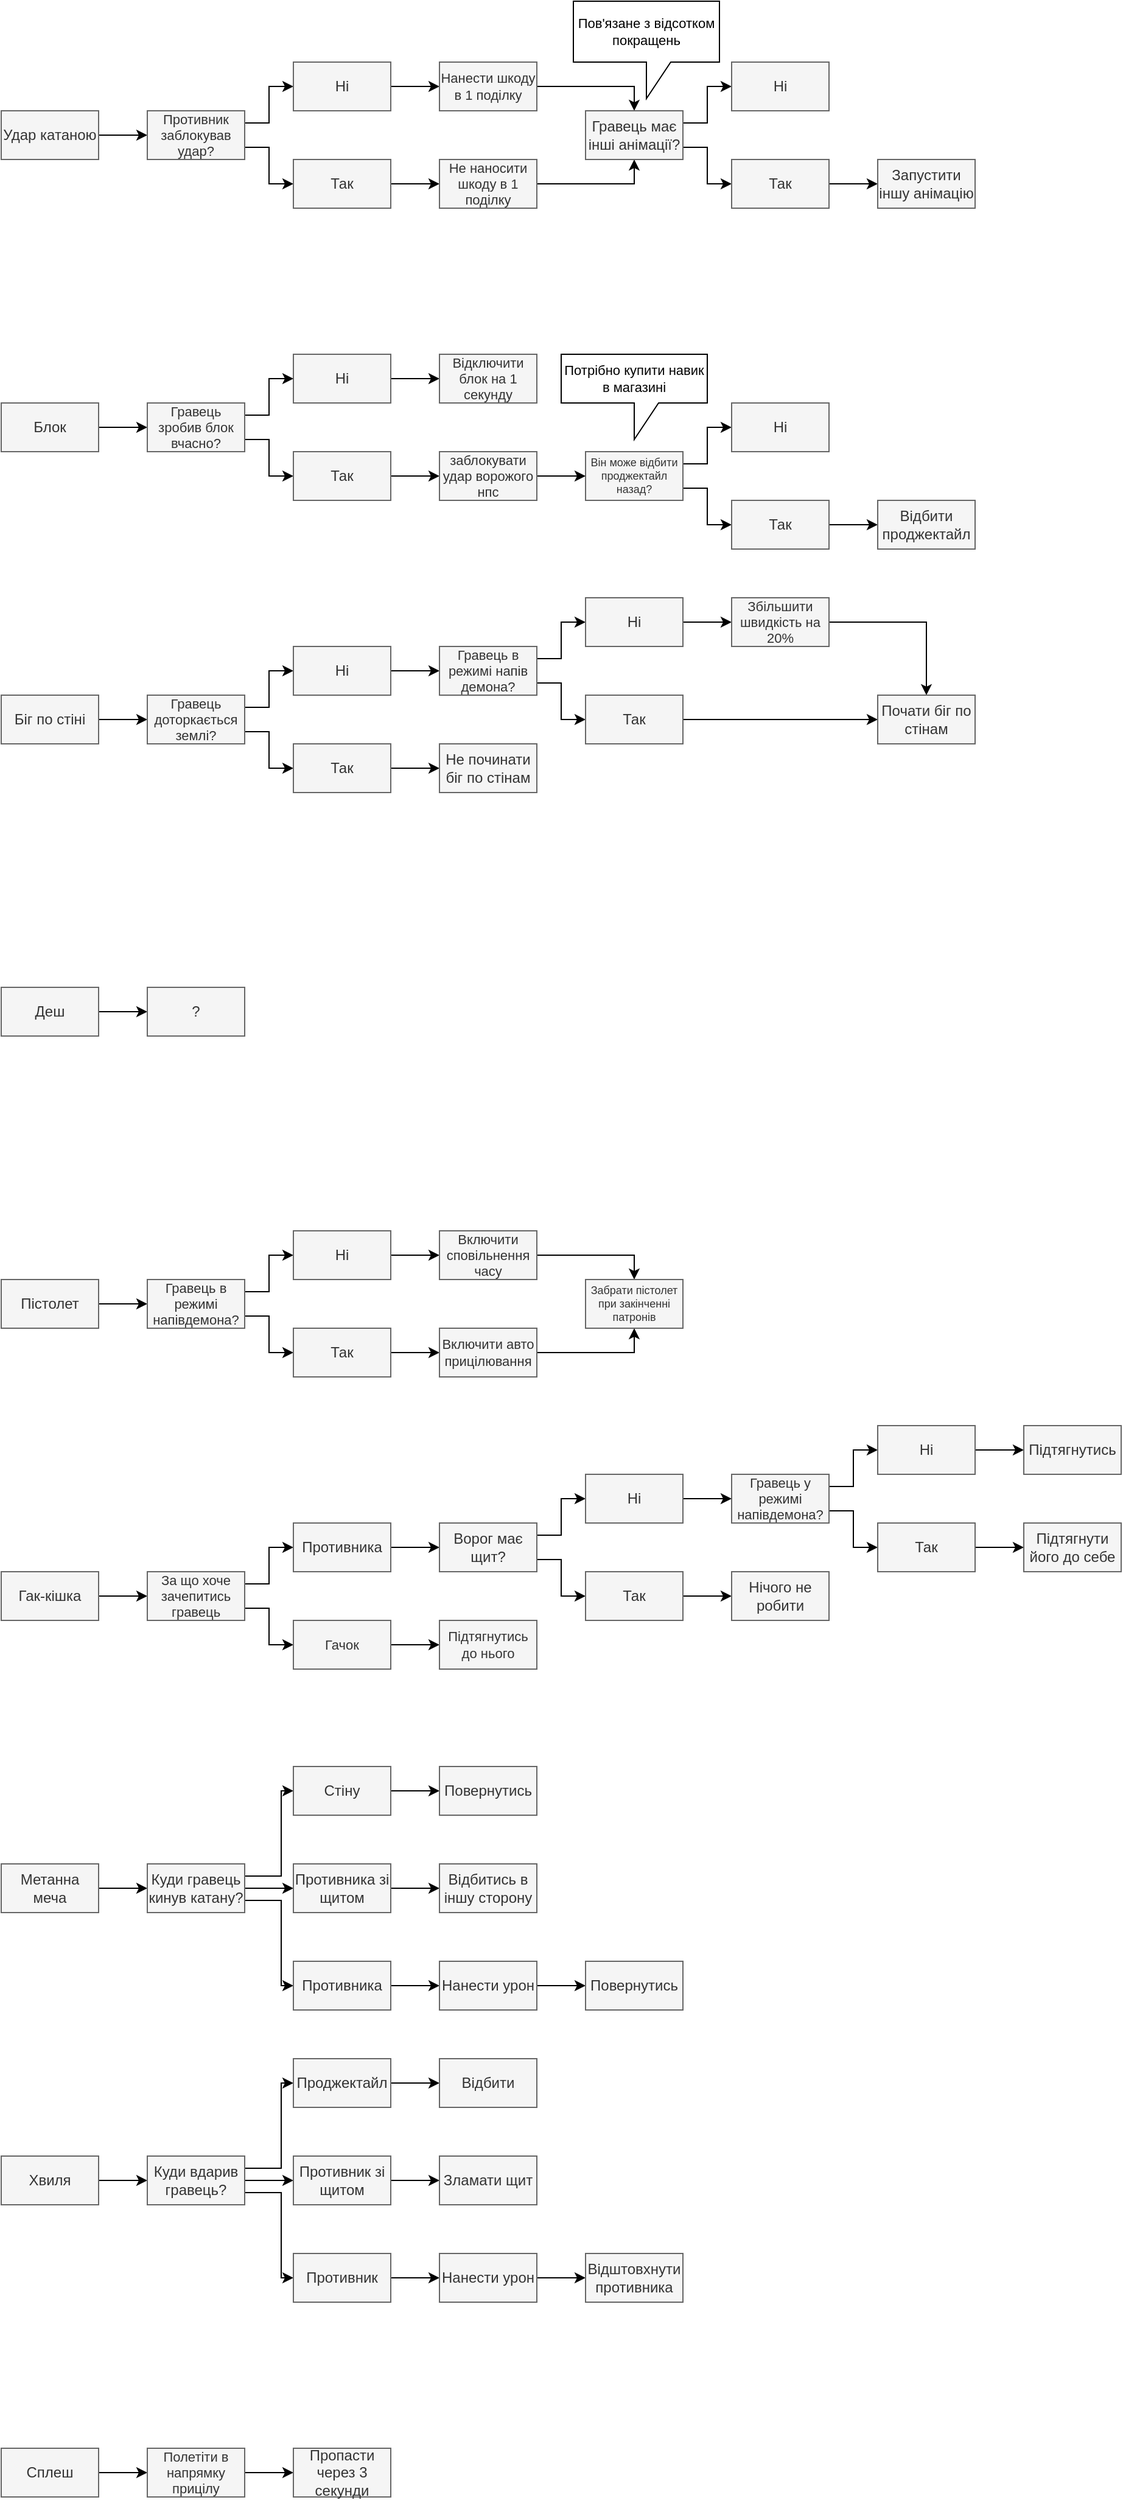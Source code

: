 <mxfile version="20.6.0" type="github">
  <diagram id="Gw7SjPRHPI560Tm9hMZg" name="Сторінка-1">
    <mxGraphModel dx="1422" dy="804" grid="1" gridSize="10" guides="1" tooltips="1" connect="1" arrows="1" fold="1" page="1" pageScale="1" pageWidth="1654" pageHeight="2336" math="0" shadow="0">
      <root>
        <mxCell id="0" />
        <mxCell id="1" parent="0" />
        <mxCell id="m0AJIgBf-lL1eL2nw93D-6" style="edgeStyle=orthogonalEdgeStyle;rounded=0;orthogonalLoop=1;jettySize=auto;html=1;exitX=1;exitY=0.5;exitDx=0;exitDy=0;" parent="1" source="m0AJIgBf-lL1eL2nw93D-4" target="m0AJIgBf-lL1eL2nw93D-5" edge="1">
          <mxGeometry relative="1" as="geometry" />
        </mxCell>
        <mxCell id="m0AJIgBf-lL1eL2nw93D-4" value="Удар катаною" style="text;html=1;strokeColor=#666666;fillColor=#f5f5f5;align=center;verticalAlign=middle;whiteSpace=wrap;rounded=0;fontColor=#333333;" parent="1" vertex="1">
          <mxGeometry x="160" y="200" width="80" height="40" as="geometry" />
        </mxCell>
        <mxCell id="m0AJIgBf-lL1eL2nw93D-8" style="edgeStyle=orthogonalEdgeStyle;rounded=0;orthogonalLoop=1;jettySize=auto;html=1;exitX=1;exitY=0.25;exitDx=0;exitDy=0;" parent="1" source="m0AJIgBf-lL1eL2nw93D-5" target="m0AJIgBf-lL1eL2nw93D-7" edge="1">
          <mxGeometry relative="1" as="geometry" />
        </mxCell>
        <mxCell id="m0AJIgBf-lL1eL2nw93D-10" style="edgeStyle=orthogonalEdgeStyle;rounded=0;orthogonalLoop=1;jettySize=auto;html=1;exitX=1;exitY=0.75;exitDx=0;exitDy=0;" parent="1" source="m0AJIgBf-lL1eL2nw93D-5" target="m0AJIgBf-lL1eL2nw93D-9" edge="1">
          <mxGeometry relative="1" as="geometry" />
        </mxCell>
        <mxCell id="m0AJIgBf-lL1eL2nw93D-5" value="Противник заблокував удар?" style="text;html=1;strokeColor=#666666;fillColor=#f5f5f5;align=center;verticalAlign=middle;whiteSpace=wrap;rounded=0;fontColor=#333333;fontSize=11;" parent="1" vertex="1">
          <mxGeometry x="280" y="200" width="80" height="40" as="geometry" />
        </mxCell>
        <mxCell id="m0AJIgBf-lL1eL2nw93D-12" style="edgeStyle=orthogonalEdgeStyle;rounded=0;orthogonalLoop=1;jettySize=auto;html=1;exitX=1;exitY=0.5;exitDx=0;exitDy=0;" parent="1" source="m0AJIgBf-lL1eL2nw93D-7" target="m0AJIgBf-lL1eL2nw93D-11" edge="1">
          <mxGeometry relative="1" as="geometry" />
        </mxCell>
        <mxCell id="m0AJIgBf-lL1eL2nw93D-7" value="Ні" style="text;html=1;strokeColor=#666666;fillColor=#f5f5f5;align=center;verticalAlign=middle;whiteSpace=wrap;rounded=0;fontColor=#333333;" parent="1" vertex="1">
          <mxGeometry x="400" y="160" width="80" height="40" as="geometry" />
        </mxCell>
        <mxCell id="m0AJIgBf-lL1eL2nw93D-14" style="edgeStyle=orthogonalEdgeStyle;rounded=0;orthogonalLoop=1;jettySize=auto;html=1;exitX=1;exitY=0.5;exitDx=0;exitDy=0;" parent="1" source="m0AJIgBf-lL1eL2nw93D-9" target="m0AJIgBf-lL1eL2nw93D-13" edge="1">
          <mxGeometry relative="1" as="geometry" />
        </mxCell>
        <mxCell id="m0AJIgBf-lL1eL2nw93D-9" value="Так" style="text;html=1;strokeColor=#666666;fillColor=#f5f5f5;align=center;verticalAlign=middle;whiteSpace=wrap;rounded=0;fontColor=#333333;" parent="1" vertex="1">
          <mxGeometry x="400" y="240" width="80" height="40" as="geometry" />
        </mxCell>
        <mxCell id="m0AJIgBf-lL1eL2nw93D-16" style="edgeStyle=orthogonalEdgeStyle;rounded=0;orthogonalLoop=1;jettySize=auto;html=1;exitX=1;exitY=0.5;exitDx=0;exitDy=0;" parent="1" source="m0AJIgBf-lL1eL2nw93D-11" target="m0AJIgBf-lL1eL2nw93D-15" edge="1">
          <mxGeometry relative="1" as="geometry">
            <Array as="points">
              <mxPoint x="680" y="180" />
            </Array>
          </mxGeometry>
        </mxCell>
        <mxCell id="m0AJIgBf-lL1eL2nw93D-11" value="Нанести шкоду в 1 поділку" style="text;html=1;strokeColor=#666666;fillColor=#f5f5f5;align=center;verticalAlign=middle;whiteSpace=wrap;rounded=0;fontColor=#333333;fontSize=11;" parent="1" vertex="1">
          <mxGeometry x="520" y="160" width="80" height="40" as="geometry" />
        </mxCell>
        <mxCell id="m0AJIgBf-lL1eL2nw93D-17" style="edgeStyle=orthogonalEdgeStyle;rounded=0;orthogonalLoop=1;jettySize=auto;html=1;exitX=1;exitY=0.5;exitDx=0;exitDy=0;entryX=0.5;entryY=1;entryDx=0;entryDy=0;" parent="1" source="m0AJIgBf-lL1eL2nw93D-13" target="m0AJIgBf-lL1eL2nw93D-15" edge="1">
          <mxGeometry relative="1" as="geometry" />
        </mxCell>
        <mxCell id="m0AJIgBf-lL1eL2nw93D-13" value="Не наносити шкоду в 1 поділку" style="text;html=1;strokeColor=#666666;fillColor=#f5f5f5;align=center;verticalAlign=middle;whiteSpace=wrap;rounded=0;fontColor=#333333;fontSize=11;" parent="1" vertex="1">
          <mxGeometry x="520" y="240" width="80" height="40" as="geometry" />
        </mxCell>
        <mxCell id="m0AJIgBf-lL1eL2nw93D-19" style="edgeStyle=orthogonalEdgeStyle;rounded=0;orthogonalLoop=1;jettySize=auto;html=1;exitX=1;exitY=0.25;exitDx=0;exitDy=0;" parent="1" source="m0AJIgBf-lL1eL2nw93D-15" target="m0AJIgBf-lL1eL2nw93D-18" edge="1">
          <mxGeometry relative="1" as="geometry" />
        </mxCell>
        <mxCell id="m0AJIgBf-lL1eL2nw93D-21" style="edgeStyle=orthogonalEdgeStyle;rounded=0;orthogonalLoop=1;jettySize=auto;html=1;exitX=1;exitY=0.75;exitDx=0;exitDy=0;" parent="1" source="m0AJIgBf-lL1eL2nw93D-15" target="m0AJIgBf-lL1eL2nw93D-20" edge="1">
          <mxGeometry relative="1" as="geometry" />
        </mxCell>
        <mxCell id="m0AJIgBf-lL1eL2nw93D-15" value="Гравець має інші анімації?" style="text;html=1;strokeColor=#666666;fillColor=#f5f5f5;align=center;verticalAlign=middle;whiteSpace=wrap;rounded=0;fontColor=#333333;" parent="1" vertex="1">
          <mxGeometry x="640" y="200" width="80" height="40" as="geometry" />
        </mxCell>
        <mxCell id="m0AJIgBf-lL1eL2nw93D-24" style="edgeStyle=orthogonalEdgeStyle;rounded=0;orthogonalLoop=1;jettySize=auto;html=1;exitX=1;exitY=0.5;exitDx=0;exitDy=0;" parent="1" source="m0AJIgBf-lL1eL2nw93D-20" target="m0AJIgBf-lL1eL2nw93D-23" edge="1">
          <mxGeometry relative="1" as="geometry" />
        </mxCell>
        <mxCell id="m0AJIgBf-lL1eL2nw93D-20" value="Так" style="text;html=1;strokeColor=#666666;fillColor=#f5f5f5;align=center;verticalAlign=middle;whiteSpace=wrap;rounded=0;fontColor=#333333;" parent="1" vertex="1">
          <mxGeometry x="760" y="240" width="80" height="40" as="geometry" />
        </mxCell>
        <mxCell id="m0AJIgBf-lL1eL2nw93D-23" value="Запустити іншу анімацію" style="text;html=1;strokeColor=#666666;fillColor=#f5f5f5;align=center;verticalAlign=middle;whiteSpace=wrap;rounded=0;fontColor=#333333;" parent="1" vertex="1">
          <mxGeometry x="880" y="240" width="80" height="40" as="geometry" />
        </mxCell>
        <mxCell id="qJtpwFS_eKcF3Zx06Uy4-3" style="edgeStyle=orthogonalEdgeStyle;rounded=0;orthogonalLoop=1;jettySize=auto;html=1;" parent="1" source="qJtpwFS_eKcF3Zx06Uy4-1" target="qJtpwFS_eKcF3Zx06Uy4-2" edge="1">
          <mxGeometry relative="1" as="geometry" />
        </mxCell>
        <mxCell id="qJtpwFS_eKcF3Zx06Uy4-1" value="Блок" style="text;html=1;strokeColor=#666666;fillColor=#f5f5f5;align=center;verticalAlign=middle;whiteSpace=wrap;rounded=0;fontColor=#333333;" parent="1" vertex="1">
          <mxGeometry x="160" y="440" width="80" height="40" as="geometry" />
        </mxCell>
        <mxCell id="94Y7UobvSizzjwyPuMWK-2" style="edgeStyle=orthogonalEdgeStyle;rounded=0;orthogonalLoop=1;jettySize=auto;html=1;exitX=1;exitY=0.5;exitDx=0;exitDy=0;" parent="1" source="qJtpwFS_eKcF3Zx06Uy4-4" target="94Y7UobvSizzjwyPuMWK-1" edge="1">
          <mxGeometry relative="1" as="geometry" />
        </mxCell>
        <mxCell id="qJtpwFS_eKcF3Zx06Uy4-4" value="Ні" style="text;html=1;strokeColor=#666666;fillColor=#f5f5f5;align=center;verticalAlign=middle;whiteSpace=wrap;rounded=0;fontColor=#333333;" parent="1" vertex="1">
          <mxGeometry x="400" y="400" width="80" height="40" as="geometry" />
        </mxCell>
        <mxCell id="m0AJIgBf-lL1eL2nw93D-27" style="edgeStyle=orthogonalEdgeStyle;rounded=0;orthogonalLoop=1;jettySize=auto;html=1;exitX=1;exitY=0.25;exitDx=0;exitDy=0;entryX=0;entryY=0.5;entryDx=0;entryDy=0;" parent="1" source="qJtpwFS_eKcF3Zx06Uy4-2" target="qJtpwFS_eKcF3Zx06Uy4-4" edge="1">
          <mxGeometry relative="1" as="geometry" />
        </mxCell>
        <mxCell id="m0AJIgBf-lL1eL2nw93D-31" style="edgeStyle=orthogonalEdgeStyle;rounded=0;orthogonalLoop=1;jettySize=auto;html=1;exitX=1;exitY=0.75;exitDx=0;exitDy=0;entryX=0;entryY=0.5;entryDx=0;entryDy=0;" parent="1" source="qJtpwFS_eKcF3Zx06Uy4-2" target="qJtpwFS_eKcF3Zx06Uy4-8" edge="1">
          <mxGeometry relative="1" as="geometry" />
        </mxCell>
        <mxCell id="qJtpwFS_eKcF3Zx06Uy4-2" value="Гравець зробив блок вчасно? " style="text;html=1;strokeColor=#666666;fillColor=#f5f5f5;align=center;verticalAlign=middle;whiteSpace=wrap;rounded=0;fontColor=#333333;movable=1;resizable=1;rotatable=1;deletable=1;editable=1;connectable=1;fontSize=11;" parent="1" vertex="1">
          <mxGeometry x="280" y="440" width="80" height="40" as="geometry" />
        </mxCell>
        <mxCell id="94Y7UobvSizzjwyPuMWK-17" style="edgeStyle=orthogonalEdgeStyle;rounded=0;orthogonalLoop=1;jettySize=auto;html=1;exitX=1;exitY=0.5;exitDx=0;exitDy=0;entryX=0;entryY=0.5;entryDx=0;entryDy=0;fontSize=11;" parent="1" source="qJtpwFS_eKcF3Zx06Uy4-8" target="94Y7UobvSizzjwyPuMWK-9" edge="1">
          <mxGeometry relative="1" as="geometry" />
        </mxCell>
        <mxCell id="qJtpwFS_eKcF3Zx06Uy4-8" value="Так" style="text;html=1;strokeColor=#666666;fillColor=#f5f5f5;align=center;verticalAlign=middle;whiteSpace=wrap;rounded=0;fontColor=#333333;" parent="1" vertex="1">
          <mxGeometry x="400" y="480" width="80" height="40" as="geometry" />
        </mxCell>
        <mxCell id="m0AJIgBf-lL1eL2nw93D-18" value="Ні" style="text;html=1;strokeColor=#666666;fillColor=#f5f5f5;align=center;verticalAlign=middle;whiteSpace=wrap;rounded=0;fontColor=#333333;" parent="1" vertex="1">
          <mxGeometry x="760" y="160" width="80" height="40" as="geometry" />
        </mxCell>
        <mxCell id="94Y7UobvSizzjwyPuMWK-1" value="Відключити блок на 1 секунду" style="text;html=1;strokeColor=#666666;fillColor=#f5f5f5;align=center;verticalAlign=middle;whiteSpace=wrap;rounded=0;fontColor=#333333;fontSize=11;" parent="1" vertex="1">
          <mxGeometry x="520" y="400" width="80" height="40" as="geometry" />
        </mxCell>
        <mxCell id="94Y7UobvSizzjwyPuMWK-6" style="edgeStyle=orthogonalEdgeStyle;rounded=0;orthogonalLoop=1;jettySize=auto;html=1;exitX=1;exitY=0.25;exitDx=0;exitDy=0;fontSize=9;" parent="1" source="94Y7UobvSizzjwyPuMWK-3" target="94Y7UobvSizzjwyPuMWK-5" edge="1">
          <mxGeometry relative="1" as="geometry" />
        </mxCell>
        <mxCell id="94Y7UobvSizzjwyPuMWK-8" style="edgeStyle=orthogonalEdgeStyle;rounded=0;orthogonalLoop=1;jettySize=auto;html=1;exitX=1;exitY=0.75;exitDx=0;exitDy=0;fontSize=12;" parent="1" source="94Y7UobvSizzjwyPuMWK-3" target="94Y7UobvSizzjwyPuMWK-7" edge="1">
          <mxGeometry relative="1" as="geometry" />
        </mxCell>
        <mxCell id="94Y7UobvSizzjwyPuMWK-3" value="Він може відбити проджектайл назад?" style="text;html=1;strokeColor=#666666;fillColor=#f5f5f5;align=center;verticalAlign=middle;whiteSpace=wrap;rounded=0;fontColor=#333333;fontSize=9;" parent="1" vertex="1">
          <mxGeometry x="640" y="480" width="80" height="40" as="geometry" />
        </mxCell>
        <mxCell id="94Y7UobvSizzjwyPuMWK-5" value="Ні" style="text;html=1;strokeColor=#666666;fillColor=#f5f5f5;align=center;verticalAlign=middle;whiteSpace=wrap;rounded=0;fontColor=#333333;fontSize=12;" parent="1" vertex="1">
          <mxGeometry x="760" y="440" width="80" height="40" as="geometry" />
        </mxCell>
        <mxCell id="94Y7UobvSizzjwyPuMWK-12" style="edgeStyle=orthogonalEdgeStyle;rounded=0;orthogonalLoop=1;jettySize=auto;html=1;exitX=1;exitY=0.5;exitDx=0;exitDy=0;fontSize=11;" parent="1" source="94Y7UobvSizzjwyPuMWK-7" target="94Y7UobvSizzjwyPuMWK-11" edge="1">
          <mxGeometry relative="1" as="geometry" />
        </mxCell>
        <mxCell id="94Y7UobvSizzjwyPuMWK-7" value="Так" style="text;html=1;strokeColor=#666666;fillColor=#f5f5f5;align=center;verticalAlign=middle;whiteSpace=wrap;rounded=0;fontColor=#333333;fontSize=12;" parent="1" vertex="1">
          <mxGeometry x="760" y="520" width="80" height="40" as="geometry" />
        </mxCell>
        <mxCell id="94Y7UobvSizzjwyPuMWK-18" style="edgeStyle=orthogonalEdgeStyle;rounded=0;orthogonalLoop=1;jettySize=auto;html=1;exitX=1;exitY=0.5;exitDx=0;exitDy=0;entryX=0;entryY=0.5;entryDx=0;entryDy=0;fontSize=11;" parent="1" source="94Y7UobvSizzjwyPuMWK-9" target="94Y7UobvSizzjwyPuMWK-3" edge="1">
          <mxGeometry relative="1" as="geometry" />
        </mxCell>
        <mxCell id="94Y7UobvSizzjwyPuMWK-9" value="заблокувати удар ворожого нпс" style="text;html=1;strokeColor=#666666;fillColor=#f5f5f5;align=center;verticalAlign=middle;whiteSpace=wrap;rounded=0;fontColor=#333333;fontSize=11;" parent="1" vertex="1">
          <mxGeometry x="520" y="480" width="80" height="40" as="geometry" />
        </mxCell>
        <mxCell id="94Y7UobvSizzjwyPuMWK-11" value="Відбити проджектайл" style="text;html=1;strokeColor=#666666;fillColor=#f5f5f5;align=center;verticalAlign=middle;whiteSpace=wrap;rounded=0;fontColor=#333333;fontSize=12;" parent="1" vertex="1">
          <mxGeometry x="880" y="520" width="80" height="40" as="geometry" />
        </mxCell>
        <mxCell id="94Y7UobvSizzjwyPuMWK-14" value="Потрібно купити навик в магазині" style="shape=callout;whiteSpace=wrap;html=1;perimeter=calloutPerimeter;fontSize=11;rotation=0;position2=0.5;" parent="1" vertex="1">
          <mxGeometry x="620" y="400" width="120" height="70" as="geometry" />
        </mxCell>
        <mxCell id="94Y7UobvSizzjwyPuMWK-15" value="Пов&#39;язане з відсотком покращень" style="shape=callout;whiteSpace=wrap;html=1;perimeter=calloutPerimeter;fontSize=11;position2=0.5;" parent="1" vertex="1">
          <mxGeometry x="630" y="110" width="120" height="80" as="geometry" />
        </mxCell>
        <mxCell id="KIotw40uIREBkSGfjD-Y-3" style="edgeStyle=orthogonalEdgeStyle;rounded=0;orthogonalLoop=1;jettySize=auto;html=1;exitX=1;exitY=0.5;exitDx=0;exitDy=0;" parent="1" source="KIotw40uIREBkSGfjD-Y-1" target="KIotw40uIREBkSGfjD-Y-2" edge="1">
          <mxGeometry relative="1" as="geometry" />
        </mxCell>
        <mxCell id="KIotw40uIREBkSGfjD-Y-1" value="Біг по стіні" style="text;html=1;strokeColor=#666666;fillColor=#f5f5f5;align=center;verticalAlign=middle;whiteSpace=wrap;rounded=0;fontColor=#333333;" parent="1" vertex="1">
          <mxGeometry x="160" y="680" width="80" height="40" as="geometry" />
        </mxCell>
        <mxCell id="KIotw40uIREBkSGfjD-Y-5" style="edgeStyle=orthogonalEdgeStyle;rounded=0;orthogonalLoop=1;jettySize=auto;html=1;fontSize=11;exitX=1;exitY=0.25;exitDx=0;exitDy=0;" parent="1" source="KIotw40uIREBkSGfjD-Y-2" target="KIotw40uIREBkSGfjD-Y-4" edge="1">
          <mxGeometry relative="1" as="geometry">
            <mxPoint x="370" y="690" as="sourcePoint" />
            <Array as="points">
              <mxPoint x="380" y="690" />
              <mxPoint x="380" y="660" />
            </Array>
          </mxGeometry>
        </mxCell>
        <mxCell id="KIotw40uIREBkSGfjD-Y-7" style="edgeStyle=orthogonalEdgeStyle;rounded=0;orthogonalLoop=1;jettySize=auto;html=1;exitX=1;exitY=0.75;exitDx=0;exitDy=0;fontSize=12;" parent="1" source="KIotw40uIREBkSGfjD-Y-2" target="KIotw40uIREBkSGfjD-Y-6" edge="1">
          <mxGeometry relative="1" as="geometry" />
        </mxCell>
        <mxCell id="KIotw40uIREBkSGfjD-Y-2" value="Гравець доторкається землі?" style="text;html=1;strokeColor=#666666;fillColor=#f5f5f5;align=center;verticalAlign=middle;whiteSpace=wrap;rounded=0;fontColor=#333333;fontSize=11;" parent="1" vertex="1">
          <mxGeometry x="280" y="680" width="80" height="40" as="geometry" />
        </mxCell>
        <mxCell id="KIotw40uIREBkSGfjD-Y-9" style="edgeStyle=orthogonalEdgeStyle;rounded=0;orthogonalLoop=1;jettySize=auto;html=1;exitX=1;exitY=0.5;exitDx=0;exitDy=0;fontSize=12;" parent="1" source="KIotw40uIREBkSGfjD-Y-4" target="KIotw40uIREBkSGfjD-Y-8" edge="1">
          <mxGeometry relative="1" as="geometry" />
        </mxCell>
        <mxCell id="KIotw40uIREBkSGfjD-Y-4" value="Ні" style="text;html=1;strokeColor=#666666;fillColor=#f5f5f5;align=center;verticalAlign=middle;whiteSpace=wrap;rounded=0;fontColor=#333333;fontSize=12;" parent="1" vertex="1">
          <mxGeometry x="400" y="640" width="80" height="40" as="geometry" />
        </mxCell>
        <mxCell id="KIotw40uIREBkSGfjD-Y-15" style="edgeStyle=orthogonalEdgeStyle;rounded=0;orthogonalLoop=1;jettySize=auto;html=1;exitX=1;exitY=0.5;exitDx=0;exitDy=0;fontSize=12;" parent="1" source="KIotw40uIREBkSGfjD-Y-6" target="KIotw40uIREBkSGfjD-Y-14" edge="1">
          <mxGeometry relative="1" as="geometry" />
        </mxCell>
        <mxCell id="KIotw40uIREBkSGfjD-Y-6" value="Так" style="text;html=1;strokeColor=#666666;fillColor=#f5f5f5;align=center;verticalAlign=middle;whiteSpace=wrap;rounded=0;fontColor=#333333;fontSize=12;" parent="1" vertex="1">
          <mxGeometry x="400" y="720" width="80" height="40" as="geometry" />
        </mxCell>
        <mxCell id="KIotw40uIREBkSGfjD-Y-11" style="edgeStyle=orthogonalEdgeStyle;rounded=0;orthogonalLoop=1;jettySize=auto;html=1;exitX=1;exitY=0.5;exitDx=0;exitDy=0;fontSize=11;" parent="1" source="KIotw40uIREBkSGfjD-Y-8" target="KIotw40uIREBkSGfjD-Y-10" edge="1">
          <mxGeometry relative="1" as="geometry">
            <Array as="points">
              <mxPoint x="600" y="650" />
              <mxPoint x="620" y="650" />
              <mxPoint x="620" y="620" />
            </Array>
          </mxGeometry>
        </mxCell>
        <mxCell id="KIotw40uIREBkSGfjD-Y-13" style="edgeStyle=orthogonalEdgeStyle;rounded=0;orthogonalLoop=1;jettySize=auto;html=1;exitX=1;exitY=0.75;exitDx=0;exitDy=0;fontSize=11;" parent="1" source="KIotw40uIREBkSGfjD-Y-8" target="KIotw40uIREBkSGfjD-Y-12" edge="1">
          <mxGeometry relative="1" as="geometry" />
        </mxCell>
        <mxCell id="KIotw40uIREBkSGfjD-Y-8" value="Гравець в режимі напів демона?" style="text;html=1;strokeColor=#666666;fillColor=#f5f5f5;align=center;verticalAlign=middle;whiteSpace=wrap;rounded=0;fontColor=#333333;fontSize=11;" parent="1" vertex="1">
          <mxGeometry x="520" y="640" width="80" height="40" as="geometry" />
        </mxCell>
        <mxCell id="KIotw40uIREBkSGfjD-Y-17" style="edgeStyle=orthogonalEdgeStyle;rounded=0;orthogonalLoop=1;jettySize=auto;html=1;exitX=1;exitY=0.5;exitDx=0;exitDy=0;fontSize=12;" parent="1" source="KIotw40uIREBkSGfjD-Y-10" target="KIotw40uIREBkSGfjD-Y-16" edge="1">
          <mxGeometry relative="1" as="geometry" />
        </mxCell>
        <mxCell id="KIotw40uIREBkSGfjD-Y-10" value="Ні" style="text;html=1;strokeColor=#666666;fillColor=#f5f5f5;align=center;verticalAlign=middle;whiteSpace=wrap;rounded=0;fontColor=#333333;fontSize=12;" parent="1" vertex="1">
          <mxGeometry x="640" y="600" width="80" height="40" as="geometry" />
        </mxCell>
        <mxCell id="KIotw40uIREBkSGfjD-Y-19" style="edgeStyle=orthogonalEdgeStyle;rounded=0;orthogonalLoop=1;jettySize=auto;html=1;exitX=1;exitY=0.5;exitDx=0;exitDy=0;fontSize=11;" parent="1" source="KIotw40uIREBkSGfjD-Y-12" target="KIotw40uIREBkSGfjD-Y-18" edge="1">
          <mxGeometry relative="1" as="geometry" />
        </mxCell>
        <mxCell id="KIotw40uIREBkSGfjD-Y-12" value="Так" style="text;html=1;strokeColor=#666666;fillColor=#f5f5f5;align=center;verticalAlign=middle;whiteSpace=wrap;rounded=0;fontColor=#333333;fontSize=12;" parent="1" vertex="1">
          <mxGeometry x="640" y="680" width="80" height="40" as="geometry" />
        </mxCell>
        <mxCell id="KIotw40uIREBkSGfjD-Y-14" value="Не починати біг по стінам" style="text;html=1;strokeColor=#666666;fillColor=#f5f5f5;align=center;verticalAlign=middle;whiteSpace=wrap;rounded=0;fontColor=#333333;fontSize=12;" parent="1" vertex="1">
          <mxGeometry x="520" y="720" width="80" height="40" as="geometry" />
        </mxCell>
        <mxCell id="KIotw40uIREBkSGfjD-Y-20" style="edgeStyle=orthogonalEdgeStyle;rounded=0;orthogonalLoop=1;jettySize=auto;html=1;exitX=1;exitY=0.5;exitDx=0;exitDy=0;entryX=0.5;entryY=0;entryDx=0;entryDy=0;fontSize=11;" parent="1" source="KIotw40uIREBkSGfjD-Y-16" target="KIotw40uIREBkSGfjD-Y-18" edge="1">
          <mxGeometry relative="1" as="geometry" />
        </mxCell>
        <mxCell id="KIotw40uIREBkSGfjD-Y-16" value="Збільшити швидкість на 20%" style="text;html=1;strokeColor=#666666;fillColor=#f5f5f5;align=center;verticalAlign=middle;whiteSpace=wrap;rounded=0;fontColor=#333333;fontSize=11;" parent="1" vertex="1">
          <mxGeometry x="760" y="600" width="80" height="40" as="geometry" />
        </mxCell>
        <mxCell id="KIotw40uIREBkSGfjD-Y-18" value="Почати біг по стінам" style="text;html=1;strokeColor=#666666;fillColor=#f5f5f5;align=center;verticalAlign=middle;whiteSpace=wrap;rounded=0;fontColor=#333333;fontSize=12;" parent="1" vertex="1">
          <mxGeometry x="880" y="680" width="80" height="40" as="geometry" />
        </mxCell>
        <mxCell id="EbI8DRGRymxXbqv4lqM2-3" style="edgeStyle=orthogonalEdgeStyle;rounded=0;orthogonalLoop=1;jettySize=auto;html=1;exitX=1;exitY=0.5;exitDx=0;exitDy=0;" edge="1" parent="1" source="EbI8DRGRymxXbqv4lqM2-1" target="EbI8DRGRymxXbqv4lqM2-2">
          <mxGeometry relative="1" as="geometry" />
        </mxCell>
        <mxCell id="EbI8DRGRymxXbqv4lqM2-1" value="Деш" style="text;html=1;strokeColor=#666666;fillColor=#f5f5f5;align=center;verticalAlign=middle;whiteSpace=wrap;rounded=0;fontColor=#333333;" vertex="1" parent="1">
          <mxGeometry x="160" y="920" width="80" height="40" as="geometry" />
        </mxCell>
        <mxCell id="EbI8DRGRymxXbqv4lqM2-2" value="?" style="text;html=1;strokeColor=#666666;fillColor=#f5f5f5;align=center;verticalAlign=middle;whiteSpace=wrap;rounded=0;fontColor=#333333;" vertex="1" parent="1">
          <mxGeometry x="280" y="920" width="80" height="40" as="geometry" />
        </mxCell>
        <mxCell id="EbI8DRGRymxXbqv4lqM2-6" style="edgeStyle=orthogonalEdgeStyle;rounded=0;orthogonalLoop=1;jettySize=auto;html=1;exitX=1;exitY=0.5;exitDx=0;exitDy=0;" edge="1" parent="1" source="EbI8DRGRymxXbqv4lqM2-4" target="EbI8DRGRymxXbqv4lqM2-5">
          <mxGeometry relative="1" as="geometry" />
        </mxCell>
        <mxCell id="EbI8DRGRymxXbqv4lqM2-4" value="Пістолет" style="text;html=1;strokeColor=#666666;fillColor=#f5f5f5;align=center;verticalAlign=middle;whiteSpace=wrap;rounded=0;fontColor=#333333;" vertex="1" parent="1">
          <mxGeometry x="160" y="1160" width="80" height="40" as="geometry" />
        </mxCell>
        <mxCell id="EbI8DRGRymxXbqv4lqM2-13" style="edgeStyle=orthogonalEdgeStyle;rounded=0;orthogonalLoop=1;jettySize=auto;html=1;exitX=1;exitY=0.25;exitDx=0;exitDy=0;fontSize=11;" edge="1" parent="1" source="EbI8DRGRymxXbqv4lqM2-5" target="EbI8DRGRymxXbqv4lqM2-12">
          <mxGeometry relative="1" as="geometry" />
        </mxCell>
        <mxCell id="EbI8DRGRymxXbqv4lqM2-15" style="edgeStyle=orthogonalEdgeStyle;rounded=0;orthogonalLoop=1;jettySize=auto;html=1;exitX=1;exitY=0.75;exitDx=0;exitDy=0;fontSize=11;" edge="1" parent="1" source="EbI8DRGRymxXbqv4lqM2-5" target="EbI8DRGRymxXbqv4lqM2-14">
          <mxGeometry relative="1" as="geometry" />
        </mxCell>
        <mxCell id="EbI8DRGRymxXbqv4lqM2-5" value="Гравець в режимі напівдемона?" style="text;html=1;strokeColor=#666666;fillColor=#f5f5f5;align=center;verticalAlign=middle;whiteSpace=wrap;rounded=0;fontColor=#333333;fontSize=11;" vertex="1" parent="1">
          <mxGeometry x="280" y="1160" width="80" height="40" as="geometry" />
        </mxCell>
        <mxCell id="EbI8DRGRymxXbqv4lqM2-23" style="edgeStyle=orthogonalEdgeStyle;rounded=0;orthogonalLoop=1;jettySize=auto;html=1;exitX=1;exitY=0.5;exitDx=0;exitDy=0;fontSize=11;" edge="1" parent="1" source="EbI8DRGRymxXbqv4lqM2-12" target="EbI8DRGRymxXbqv4lqM2-20">
          <mxGeometry relative="1" as="geometry" />
        </mxCell>
        <mxCell id="EbI8DRGRymxXbqv4lqM2-12" value="Ні" style="text;html=1;strokeColor=#666666;fillColor=#f5f5f5;align=center;verticalAlign=middle;whiteSpace=wrap;rounded=0;fontColor=#333333;fontSize=12;" vertex="1" parent="1">
          <mxGeometry x="400" y="1120" width="80" height="40" as="geometry" />
        </mxCell>
        <mxCell id="EbI8DRGRymxXbqv4lqM2-19" style="edgeStyle=orthogonalEdgeStyle;rounded=0;orthogonalLoop=1;jettySize=auto;html=1;exitX=1;exitY=0.5;exitDx=0;exitDy=0;fontSize=11;" edge="1" parent="1" source="EbI8DRGRymxXbqv4lqM2-14" target="EbI8DRGRymxXbqv4lqM2-18">
          <mxGeometry relative="1" as="geometry" />
        </mxCell>
        <mxCell id="EbI8DRGRymxXbqv4lqM2-14" value="Так" style="text;html=1;strokeColor=#666666;fillColor=#f5f5f5;align=center;verticalAlign=middle;whiteSpace=wrap;rounded=0;fontColor=#333333;fontSize=12;" vertex="1" parent="1">
          <mxGeometry x="400" y="1200" width="80" height="40" as="geometry" />
        </mxCell>
        <mxCell id="EbI8DRGRymxXbqv4lqM2-26" style="edgeStyle=orthogonalEdgeStyle;rounded=0;orthogonalLoop=1;jettySize=auto;html=1;exitX=1;exitY=0.5;exitDx=0;exitDy=0;entryX=0.5;entryY=1;entryDx=0;entryDy=0;fontSize=12;" edge="1" parent="1" source="EbI8DRGRymxXbqv4lqM2-18" target="EbI8DRGRymxXbqv4lqM2-24">
          <mxGeometry relative="1" as="geometry" />
        </mxCell>
        <mxCell id="EbI8DRGRymxXbqv4lqM2-18" value="Включити авто прицілювання" style="text;html=1;strokeColor=#666666;fillColor=#f5f5f5;align=center;verticalAlign=middle;whiteSpace=wrap;rounded=0;fontColor=#333333;fontSize=11;" vertex="1" parent="1">
          <mxGeometry x="520" y="1200" width="80" height="40" as="geometry" />
        </mxCell>
        <mxCell id="EbI8DRGRymxXbqv4lqM2-25" style="edgeStyle=orthogonalEdgeStyle;rounded=0;orthogonalLoop=1;jettySize=auto;html=1;exitX=1;exitY=0.5;exitDx=0;exitDy=0;fontSize=12;" edge="1" parent="1" source="EbI8DRGRymxXbqv4lqM2-20" target="EbI8DRGRymxXbqv4lqM2-24">
          <mxGeometry relative="1" as="geometry">
            <Array as="points">
              <mxPoint x="680" y="1140" />
            </Array>
          </mxGeometry>
        </mxCell>
        <mxCell id="EbI8DRGRymxXbqv4lqM2-20" value="Включити сповільнення часу" style="text;html=1;strokeColor=#666666;fillColor=#f5f5f5;align=center;verticalAlign=middle;whiteSpace=wrap;rounded=0;fontColor=#333333;fontSize=11;" vertex="1" parent="1">
          <mxGeometry x="520" y="1120" width="80" height="40" as="geometry" />
        </mxCell>
        <mxCell id="EbI8DRGRymxXbqv4lqM2-24" value="Забрати пістолет при закінченні патронів" style="text;html=1;strokeColor=#666666;fillColor=#f5f5f5;align=center;verticalAlign=middle;whiteSpace=wrap;rounded=0;fontColor=#333333;fontSize=9;" vertex="1" parent="1">
          <mxGeometry x="640" y="1160" width="80" height="40" as="geometry" />
        </mxCell>
        <mxCell id="EbI8DRGRymxXbqv4lqM2-29" style="edgeStyle=orthogonalEdgeStyle;rounded=0;orthogonalLoop=1;jettySize=auto;html=1;exitX=1;exitY=0.5;exitDx=0;exitDy=0;fontSize=9;" edge="1" parent="1" source="EbI8DRGRymxXbqv4lqM2-27" target="EbI8DRGRymxXbqv4lqM2-28">
          <mxGeometry relative="1" as="geometry" />
        </mxCell>
        <mxCell id="EbI8DRGRymxXbqv4lqM2-27" value="Гак-кішка" style="text;html=1;strokeColor=#666666;fillColor=#f5f5f5;align=center;verticalAlign=middle;whiteSpace=wrap;rounded=0;fontColor=#333333;" vertex="1" parent="1">
          <mxGeometry x="160" y="1400" width="80" height="40" as="geometry" />
        </mxCell>
        <mxCell id="EbI8DRGRymxXbqv4lqM2-31" style="edgeStyle=orthogonalEdgeStyle;rounded=0;orthogonalLoop=1;jettySize=auto;html=1;exitX=1;exitY=0.25;exitDx=0;exitDy=0;fontSize=11;" edge="1" parent="1" source="EbI8DRGRymxXbqv4lqM2-28" target="EbI8DRGRymxXbqv4lqM2-30">
          <mxGeometry relative="1" as="geometry" />
        </mxCell>
        <mxCell id="EbI8DRGRymxXbqv4lqM2-33" style="edgeStyle=orthogonalEdgeStyle;rounded=0;orthogonalLoop=1;jettySize=auto;html=1;exitX=1;exitY=0.75;exitDx=0;exitDy=0;fontSize=12;" edge="1" parent="1" source="EbI8DRGRymxXbqv4lqM2-28" target="EbI8DRGRymxXbqv4lqM2-32">
          <mxGeometry relative="1" as="geometry" />
        </mxCell>
        <mxCell id="EbI8DRGRymxXbqv4lqM2-28" value="За що хоче зачепитись гравець" style="text;html=1;strokeColor=#666666;fillColor=#f5f5f5;align=center;verticalAlign=middle;whiteSpace=wrap;rounded=0;fontColor=#333333;fontSize=11;" vertex="1" parent="1">
          <mxGeometry x="280" y="1400" width="80" height="40" as="geometry" />
        </mxCell>
        <mxCell id="EbI8DRGRymxXbqv4lqM2-47" style="edgeStyle=orthogonalEdgeStyle;rounded=0;orthogonalLoop=1;jettySize=auto;html=1;exitX=1;exitY=0.5;exitDx=0;exitDy=0;entryX=0;entryY=0.5;entryDx=0;entryDy=0;fontSize=12;" edge="1" parent="1" source="EbI8DRGRymxXbqv4lqM2-30" target="EbI8DRGRymxXbqv4lqM2-46">
          <mxGeometry relative="1" as="geometry" />
        </mxCell>
        <mxCell id="EbI8DRGRymxXbqv4lqM2-30" value="Противника" style="text;html=1;strokeColor=#666666;fillColor=#f5f5f5;align=center;verticalAlign=middle;whiteSpace=wrap;rounded=0;fontColor=#333333;fontSize=12;" vertex="1" parent="1">
          <mxGeometry x="400" y="1360" width="80" height="40" as="geometry" />
        </mxCell>
        <mxCell id="EbI8DRGRymxXbqv4lqM2-35" style="edgeStyle=orthogonalEdgeStyle;rounded=0;orthogonalLoop=1;jettySize=auto;html=1;exitX=1;exitY=0.5;exitDx=0;exitDy=0;fontSize=12;" edge="1" parent="1" source="EbI8DRGRymxXbqv4lqM2-32" target="EbI8DRGRymxXbqv4lqM2-34">
          <mxGeometry relative="1" as="geometry" />
        </mxCell>
        <mxCell id="EbI8DRGRymxXbqv4lqM2-32" value="Гачок" style="text;html=1;strokeColor=#666666;fillColor=#f5f5f5;align=center;verticalAlign=middle;whiteSpace=wrap;rounded=0;fontColor=#333333;fontSize=11;" vertex="1" parent="1">
          <mxGeometry x="400" y="1440" width="80" height="40" as="geometry" />
        </mxCell>
        <mxCell id="EbI8DRGRymxXbqv4lqM2-34" value="Підтягнутись до нього" style="text;html=1;strokeColor=#666666;fillColor=#f5f5f5;align=center;verticalAlign=middle;whiteSpace=wrap;rounded=0;fontColor=#333333;fontSize=11;" vertex="1" parent="1">
          <mxGeometry x="520" y="1440" width="80" height="40" as="geometry" />
        </mxCell>
        <mxCell id="EbI8DRGRymxXbqv4lqM2-39" style="edgeStyle=orthogonalEdgeStyle;rounded=0;orthogonalLoop=1;jettySize=auto;html=1;exitX=1;exitY=0.5;exitDx=0;exitDy=0;fontSize=11;" edge="1" parent="1" source="EbI8DRGRymxXbqv4lqM2-36" target="EbI8DRGRymxXbqv4lqM2-38">
          <mxGeometry relative="1" as="geometry">
            <Array as="points">
              <mxPoint x="840" y="1350" />
              <mxPoint x="860" y="1350" />
              <mxPoint x="860" y="1380" />
            </Array>
          </mxGeometry>
        </mxCell>
        <mxCell id="EbI8DRGRymxXbqv4lqM2-41" style="edgeStyle=orthogonalEdgeStyle;rounded=0;orthogonalLoop=1;jettySize=auto;html=1;exitX=1;exitY=0.25;exitDx=0;exitDy=0;fontSize=12;" edge="1" parent="1" source="EbI8DRGRymxXbqv4lqM2-36" target="EbI8DRGRymxXbqv4lqM2-40">
          <mxGeometry relative="1" as="geometry" />
        </mxCell>
        <mxCell id="EbI8DRGRymxXbqv4lqM2-36" value="Гравець у режимі напівдемона?" style="text;html=1;strokeColor=#666666;fillColor=#f5f5f5;align=center;verticalAlign=middle;whiteSpace=wrap;rounded=0;fontColor=#333333;fontSize=11;" vertex="1" parent="1">
          <mxGeometry x="760" y="1320" width="80" height="40" as="geometry" />
        </mxCell>
        <mxCell id="EbI8DRGRymxXbqv4lqM2-43" style="edgeStyle=orthogonalEdgeStyle;rounded=0;orthogonalLoop=1;jettySize=auto;html=1;exitX=1;exitY=0.5;exitDx=0;exitDy=0;fontSize=12;" edge="1" parent="1" source="EbI8DRGRymxXbqv4lqM2-38" target="EbI8DRGRymxXbqv4lqM2-42">
          <mxGeometry relative="1" as="geometry" />
        </mxCell>
        <mxCell id="EbI8DRGRymxXbqv4lqM2-38" value="Так" style="text;html=1;strokeColor=#666666;fillColor=#f5f5f5;align=center;verticalAlign=middle;whiteSpace=wrap;rounded=0;fontColor=#333333;fontSize=12;" vertex="1" parent="1">
          <mxGeometry x="880" y="1360" width="80" height="40" as="geometry" />
        </mxCell>
        <mxCell id="EbI8DRGRymxXbqv4lqM2-45" style="edgeStyle=orthogonalEdgeStyle;rounded=0;orthogonalLoop=1;jettySize=auto;html=1;exitX=1;exitY=0.5;exitDx=0;exitDy=0;fontSize=12;" edge="1" parent="1" source="EbI8DRGRymxXbqv4lqM2-40" target="EbI8DRGRymxXbqv4lqM2-44">
          <mxGeometry relative="1" as="geometry" />
        </mxCell>
        <mxCell id="EbI8DRGRymxXbqv4lqM2-40" value="Ні" style="text;html=1;strokeColor=#666666;fillColor=#f5f5f5;align=center;verticalAlign=middle;whiteSpace=wrap;rounded=0;fontColor=#333333;fontSize=12;" vertex="1" parent="1">
          <mxGeometry x="880" y="1280" width="80" height="40" as="geometry" />
        </mxCell>
        <mxCell id="EbI8DRGRymxXbqv4lqM2-42" value="Підтягнути його до себе" style="text;html=1;strokeColor=#666666;fillColor=#f5f5f5;align=center;verticalAlign=middle;whiteSpace=wrap;rounded=0;fontColor=#333333;fontSize=12;" vertex="1" parent="1">
          <mxGeometry x="1000" y="1360" width="80" height="40" as="geometry" />
        </mxCell>
        <mxCell id="EbI8DRGRymxXbqv4lqM2-44" value="Підтягнутись" style="text;html=1;strokeColor=#666666;fillColor=#f5f5f5;align=center;verticalAlign=middle;whiteSpace=wrap;rounded=0;fontColor=#333333;fontSize=12;" vertex="1" parent="1">
          <mxGeometry x="1000" y="1280" width="80" height="40" as="geometry" />
        </mxCell>
        <mxCell id="EbI8DRGRymxXbqv4lqM2-49" style="edgeStyle=orthogonalEdgeStyle;rounded=0;orthogonalLoop=1;jettySize=auto;html=1;exitX=1;exitY=0.25;exitDx=0;exitDy=0;fontSize=12;" edge="1" parent="1" source="EbI8DRGRymxXbqv4lqM2-46" target="EbI8DRGRymxXbqv4lqM2-48">
          <mxGeometry relative="1" as="geometry" />
        </mxCell>
        <mxCell id="EbI8DRGRymxXbqv4lqM2-51" style="edgeStyle=orthogonalEdgeStyle;rounded=0;orthogonalLoop=1;jettySize=auto;html=1;exitX=1;exitY=0.75;exitDx=0;exitDy=0;fontSize=12;" edge="1" parent="1" source="EbI8DRGRymxXbqv4lqM2-46" target="EbI8DRGRymxXbqv4lqM2-50">
          <mxGeometry relative="1" as="geometry" />
        </mxCell>
        <mxCell id="EbI8DRGRymxXbqv4lqM2-46" value="Ворог має щит?" style="text;html=1;strokeColor=#666666;fillColor=#f5f5f5;align=center;verticalAlign=middle;whiteSpace=wrap;rounded=0;fontColor=#333333;fontSize=12;" vertex="1" parent="1">
          <mxGeometry x="520" y="1360" width="80" height="40" as="geometry" />
        </mxCell>
        <mxCell id="EbI8DRGRymxXbqv4lqM2-52" style="edgeStyle=orthogonalEdgeStyle;rounded=0;orthogonalLoop=1;jettySize=auto;html=1;exitX=1;exitY=0.5;exitDx=0;exitDy=0;entryX=0;entryY=0.5;entryDx=0;entryDy=0;fontSize=12;" edge="1" parent="1" source="EbI8DRGRymxXbqv4lqM2-48" target="EbI8DRGRymxXbqv4lqM2-36">
          <mxGeometry relative="1" as="geometry" />
        </mxCell>
        <mxCell id="EbI8DRGRymxXbqv4lqM2-48" value="Ні" style="text;html=1;strokeColor=#666666;fillColor=#f5f5f5;align=center;verticalAlign=middle;whiteSpace=wrap;rounded=0;fontColor=#333333;fontSize=12;" vertex="1" parent="1">
          <mxGeometry x="640" y="1320" width="80" height="40" as="geometry" />
        </mxCell>
        <mxCell id="EbI8DRGRymxXbqv4lqM2-54" style="edgeStyle=orthogonalEdgeStyle;rounded=0;orthogonalLoop=1;jettySize=auto;html=1;exitX=1;exitY=0.5;exitDx=0;exitDy=0;fontSize=12;" edge="1" parent="1" source="EbI8DRGRymxXbqv4lqM2-50" target="EbI8DRGRymxXbqv4lqM2-53">
          <mxGeometry relative="1" as="geometry" />
        </mxCell>
        <mxCell id="EbI8DRGRymxXbqv4lqM2-50" value="Так" style="text;html=1;strokeColor=#666666;fillColor=#f5f5f5;align=center;verticalAlign=middle;whiteSpace=wrap;rounded=0;fontColor=#333333;fontSize=12;" vertex="1" parent="1">
          <mxGeometry x="640" y="1400" width="80" height="40" as="geometry" />
        </mxCell>
        <mxCell id="EbI8DRGRymxXbqv4lqM2-53" value="Нічого не робити" style="text;html=1;strokeColor=#666666;fillColor=#f5f5f5;align=center;verticalAlign=middle;whiteSpace=wrap;rounded=0;fontColor=#333333;fontSize=12;" vertex="1" parent="1">
          <mxGeometry x="760" y="1400" width="80" height="40" as="geometry" />
        </mxCell>
        <mxCell id="EbI8DRGRymxXbqv4lqM2-57" style="edgeStyle=orthogonalEdgeStyle;rounded=0;orthogonalLoop=1;jettySize=auto;html=1;exitX=1;exitY=0.5;exitDx=0;exitDy=0;fontSize=12;" edge="1" parent="1" source="EbI8DRGRymxXbqv4lqM2-55" target="EbI8DRGRymxXbqv4lqM2-56">
          <mxGeometry relative="1" as="geometry" />
        </mxCell>
        <mxCell id="EbI8DRGRymxXbqv4lqM2-55" value="Метанна меча" style="text;html=1;strokeColor=#666666;fillColor=#f5f5f5;align=center;verticalAlign=middle;whiteSpace=wrap;rounded=0;fontColor=#333333;" vertex="1" parent="1">
          <mxGeometry x="160" y="1640" width="80" height="40" as="geometry" />
        </mxCell>
        <mxCell id="EbI8DRGRymxXbqv4lqM2-59" style="edgeStyle=orthogonalEdgeStyle;rounded=0;orthogonalLoop=1;jettySize=auto;html=1;exitX=1;exitY=0.25;exitDx=0;exitDy=0;fontSize=12;" edge="1" parent="1" source="EbI8DRGRymxXbqv4lqM2-56" target="EbI8DRGRymxXbqv4lqM2-58">
          <mxGeometry relative="1" as="geometry">
            <Array as="points">
              <mxPoint x="390" y="1650" />
              <mxPoint x="390" y="1580" />
            </Array>
          </mxGeometry>
        </mxCell>
        <mxCell id="EbI8DRGRymxXbqv4lqM2-61" style="edgeStyle=orthogonalEdgeStyle;rounded=0;orthogonalLoop=1;jettySize=auto;html=1;exitX=1;exitY=0.5;exitDx=0;exitDy=0;fontSize=12;" edge="1" parent="1" source="EbI8DRGRymxXbqv4lqM2-56" target="EbI8DRGRymxXbqv4lqM2-60">
          <mxGeometry relative="1" as="geometry" />
        </mxCell>
        <mxCell id="EbI8DRGRymxXbqv4lqM2-63" style="edgeStyle=orthogonalEdgeStyle;rounded=0;orthogonalLoop=1;jettySize=auto;html=1;exitX=1;exitY=0.75;exitDx=0;exitDy=0;fontSize=12;" edge="1" parent="1" source="EbI8DRGRymxXbqv4lqM2-56" target="EbI8DRGRymxXbqv4lqM2-62">
          <mxGeometry relative="1" as="geometry">
            <Array as="points">
              <mxPoint x="390" y="1670" />
              <mxPoint x="390" y="1740" />
            </Array>
          </mxGeometry>
        </mxCell>
        <mxCell id="EbI8DRGRymxXbqv4lqM2-56" value="Куди гравець кинув катану?" style="text;html=1;strokeColor=#666666;fillColor=#f5f5f5;align=center;verticalAlign=middle;whiteSpace=wrap;rounded=0;fontColor=#333333;fontSize=12;" vertex="1" parent="1">
          <mxGeometry x="280" y="1640" width="80" height="40" as="geometry" />
        </mxCell>
        <mxCell id="EbI8DRGRymxXbqv4lqM2-71" style="edgeStyle=orthogonalEdgeStyle;rounded=0;orthogonalLoop=1;jettySize=auto;html=1;exitX=1;exitY=0.5;exitDx=0;exitDy=0;fontSize=12;" edge="1" parent="1" source="EbI8DRGRymxXbqv4lqM2-58" target="EbI8DRGRymxXbqv4lqM2-70">
          <mxGeometry relative="1" as="geometry" />
        </mxCell>
        <mxCell id="EbI8DRGRymxXbqv4lqM2-58" value="Стіну" style="text;html=1;strokeColor=#666666;fillColor=#f5f5f5;align=center;verticalAlign=middle;whiteSpace=wrap;rounded=0;fontColor=#333333;fontSize=12;" vertex="1" parent="1">
          <mxGeometry x="400" y="1560" width="80" height="40" as="geometry" />
        </mxCell>
        <mxCell id="EbI8DRGRymxXbqv4lqM2-69" style="edgeStyle=orthogonalEdgeStyle;rounded=0;orthogonalLoop=1;jettySize=auto;html=1;exitX=1;exitY=0.5;exitDx=0;exitDy=0;fontSize=12;" edge="1" parent="1" source="EbI8DRGRymxXbqv4lqM2-60" target="EbI8DRGRymxXbqv4lqM2-68">
          <mxGeometry relative="1" as="geometry" />
        </mxCell>
        <mxCell id="EbI8DRGRymxXbqv4lqM2-60" value="Противника зі щитом" style="text;html=1;strokeColor=#666666;fillColor=#f5f5f5;align=center;verticalAlign=middle;whiteSpace=wrap;rounded=0;fontColor=#333333;fontSize=12;" vertex="1" parent="1">
          <mxGeometry x="400" y="1640" width="80" height="40" as="geometry" />
        </mxCell>
        <mxCell id="EbI8DRGRymxXbqv4lqM2-65" style="edgeStyle=orthogonalEdgeStyle;rounded=0;orthogonalLoop=1;jettySize=auto;html=1;exitX=1;exitY=0.5;exitDx=0;exitDy=0;fontSize=12;" edge="1" parent="1" source="EbI8DRGRymxXbqv4lqM2-62" target="EbI8DRGRymxXbqv4lqM2-64">
          <mxGeometry relative="1" as="geometry" />
        </mxCell>
        <mxCell id="EbI8DRGRymxXbqv4lqM2-62" value="Противника" style="text;html=1;strokeColor=#666666;fillColor=#f5f5f5;align=center;verticalAlign=middle;whiteSpace=wrap;rounded=0;fontColor=#333333;fontSize=12;" vertex="1" parent="1">
          <mxGeometry x="400" y="1720" width="80" height="40" as="geometry" />
        </mxCell>
        <mxCell id="EbI8DRGRymxXbqv4lqM2-67" style="edgeStyle=orthogonalEdgeStyle;rounded=0;orthogonalLoop=1;jettySize=auto;html=1;exitX=1;exitY=0.5;exitDx=0;exitDy=0;fontSize=12;" edge="1" parent="1" source="EbI8DRGRymxXbqv4lqM2-64" target="EbI8DRGRymxXbqv4lqM2-66">
          <mxGeometry relative="1" as="geometry" />
        </mxCell>
        <mxCell id="EbI8DRGRymxXbqv4lqM2-64" value="Нанести урон" style="text;html=1;strokeColor=#666666;fillColor=#f5f5f5;align=center;verticalAlign=middle;whiteSpace=wrap;rounded=0;fontColor=#333333;fontSize=12;" vertex="1" parent="1">
          <mxGeometry x="520" y="1720" width="80" height="40" as="geometry" />
        </mxCell>
        <mxCell id="EbI8DRGRymxXbqv4lqM2-66" value="Повернутись" style="text;html=1;strokeColor=#666666;fillColor=#f5f5f5;align=center;verticalAlign=middle;whiteSpace=wrap;rounded=0;fontColor=#333333;fontSize=12;" vertex="1" parent="1">
          <mxGeometry x="640" y="1720" width="80" height="40" as="geometry" />
        </mxCell>
        <mxCell id="EbI8DRGRymxXbqv4lqM2-68" value="Відбитись в іншу сторону" style="text;html=1;strokeColor=#666666;fillColor=#f5f5f5;align=center;verticalAlign=middle;whiteSpace=wrap;rounded=0;fontColor=#333333;fontSize=12;" vertex="1" parent="1">
          <mxGeometry x="520" y="1640" width="80" height="40" as="geometry" />
        </mxCell>
        <mxCell id="EbI8DRGRymxXbqv4lqM2-70" value="Повернутись" style="text;html=1;strokeColor=#666666;fillColor=#f5f5f5;align=center;verticalAlign=middle;whiteSpace=wrap;rounded=0;fontColor=#333333;fontSize=12;" vertex="1" parent="1">
          <mxGeometry x="520" y="1560" width="80" height="40" as="geometry" />
        </mxCell>
        <mxCell id="EbI8DRGRymxXbqv4lqM2-74" style="edgeStyle=orthogonalEdgeStyle;rounded=0;orthogonalLoop=1;jettySize=auto;html=1;exitX=1;exitY=0.5;exitDx=0;exitDy=0;fontSize=12;" edge="1" parent="1" source="EbI8DRGRymxXbqv4lqM2-72" target="EbI8DRGRymxXbqv4lqM2-73">
          <mxGeometry relative="1" as="geometry" />
        </mxCell>
        <mxCell id="EbI8DRGRymxXbqv4lqM2-72" value="Хвиля" style="text;html=1;strokeColor=#666666;fillColor=#f5f5f5;align=center;verticalAlign=middle;whiteSpace=wrap;rounded=0;fontColor=#333333;" vertex="1" parent="1">
          <mxGeometry x="160" y="1880" width="80" height="40" as="geometry" />
        </mxCell>
        <mxCell id="EbI8DRGRymxXbqv4lqM2-76" style="edgeStyle=orthogonalEdgeStyle;rounded=0;orthogonalLoop=1;jettySize=auto;html=1;exitX=1;exitY=0.25;exitDx=0;exitDy=0;fontSize=12;" edge="1" parent="1" source="EbI8DRGRymxXbqv4lqM2-73" target="EbI8DRGRymxXbqv4lqM2-75">
          <mxGeometry relative="1" as="geometry">
            <Array as="points">
              <mxPoint x="390" y="1890" />
              <mxPoint x="390" y="1820" />
            </Array>
          </mxGeometry>
        </mxCell>
        <mxCell id="EbI8DRGRymxXbqv4lqM2-78" style="edgeStyle=orthogonalEdgeStyle;rounded=0;orthogonalLoop=1;jettySize=auto;html=1;exitX=1;exitY=0.75;exitDx=0;exitDy=0;fontSize=12;" edge="1" parent="1" source="EbI8DRGRymxXbqv4lqM2-73" target="EbI8DRGRymxXbqv4lqM2-77">
          <mxGeometry relative="1" as="geometry">
            <Array as="points">
              <mxPoint x="390" y="1910" />
              <mxPoint x="390" y="1980" />
            </Array>
          </mxGeometry>
        </mxCell>
        <mxCell id="EbI8DRGRymxXbqv4lqM2-80" style="edgeStyle=orthogonalEdgeStyle;rounded=0;orthogonalLoop=1;jettySize=auto;html=1;exitX=1;exitY=0.5;exitDx=0;exitDy=0;fontSize=12;" edge="1" parent="1" source="EbI8DRGRymxXbqv4lqM2-73" target="EbI8DRGRymxXbqv4lqM2-79">
          <mxGeometry relative="1" as="geometry" />
        </mxCell>
        <mxCell id="EbI8DRGRymxXbqv4lqM2-73" value="Куди вдарив гравець?" style="text;html=1;strokeColor=#666666;fillColor=#f5f5f5;align=center;verticalAlign=middle;whiteSpace=wrap;rounded=0;fontColor=#333333;fontSize=12;" vertex="1" parent="1">
          <mxGeometry x="280" y="1880" width="80" height="40" as="geometry" />
        </mxCell>
        <mxCell id="EbI8DRGRymxXbqv4lqM2-82" style="edgeStyle=orthogonalEdgeStyle;rounded=0;orthogonalLoop=1;jettySize=auto;html=1;exitX=1;exitY=0.5;exitDx=0;exitDy=0;fontSize=12;" edge="1" parent="1" source="EbI8DRGRymxXbqv4lqM2-75" target="EbI8DRGRymxXbqv4lqM2-81">
          <mxGeometry relative="1" as="geometry" />
        </mxCell>
        <mxCell id="EbI8DRGRymxXbqv4lqM2-75" value="Проджектайл" style="text;html=1;strokeColor=#666666;fillColor=#f5f5f5;align=center;verticalAlign=middle;whiteSpace=wrap;rounded=0;fontColor=#333333;fontSize=12;" vertex="1" parent="1">
          <mxGeometry x="400" y="1800" width="80" height="40" as="geometry" />
        </mxCell>
        <mxCell id="EbI8DRGRymxXbqv4lqM2-86" style="edgeStyle=orthogonalEdgeStyle;rounded=0;orthogonalLoop=1;jettySize=auto;html=1;exitX=1;exitY=0.5;exitDx=0;exitDy=0;fontSize=12;" edge="1" parent="1" source="EbI8DRGRymxXbqv4lqM2-77" target="EbI8DRGRymxXbqv4lqM2-85">
          <mxGeometry relative="1" as="geometry" />
        </mxCell>
        <mxCell id="EbI8DRGRymxXbqv4lqM2-77" value="Противник" style="text;html=1;strokeColor=#666666;fillColor=#f5f5f5;align=center;verticalAlign=middle;whiteSpace=wrap;rounded=0;fontColor=#333333;fontSize=12;" vertex="1" parent="1">
          <mxGeometry x="400" y="1960" width="80" height="40" as="geometry" />
        </mxCell>
        <mxCell id="EbI8DRGRymxXbqv4lqM2-84" style="edgeStyle=orthogonalEdgeStyle;rounded=0;orthogonalLoop=1;jettySize=auto;html=1;exitX=1;exitY=0.5;exitDx=0;exitDy=0;fontSize=12;" edge="1" parent="1" source="EbI8DRGRymxXbqv4lqM2-79" target="EbI8DRGRymxXbqv4lqM2-83">
          <mxGeometry relative="1" as="geometry" />
        </mxCell>
        <mxCell id="EbI8DRGRymxXbqv4lqM2-79" value="Противник зі щитом" style="text;html=1;strokeColor=#666666;fillColor=#f5f5f5;align=center;verticalAlign=middle;whiteSpace=wrap;rounded=0;fontColor=#333333;fontSize=12;" vertex="1" parent="1">
          <mxGeometry x="400" y="1880" width="80" height="40" as="geometry" />
        </mxCell>
        <mxCell id="EbI8DRGRymxXbqv4lqM2-81" value="Відбити" style="text;html=1;strokeColor=#666666;fillColor=#f5f5f5;align=center;verticalAlign=middle;whiteSpace=wrap;rounded=0;fontColor=#333333;fontSize=12;" vertex="1" parent="1">
          <mxGeometry x="520" y="1800" width="80" height="40" as="geometry" />
        </mxCell>
        <mxCell id="EbI8DRGRymxXbqv4lqM2-83" value="Зламати щит" style="text;html=1;strokeColor=#666666;fillColor=#f5f5f5;align=center;verticalAlign=middle;whiteSpace=wrap;rounded=0;fontColor=#333333;fontSize=12;" vertex="1" parent="1">
          <mxGeometry x="520" y="1880" width="80" height="40" as="geometry" />
        </mxCell>
        <mxCell id="EbI8DRGRymxXbqv4lqM2-88" style="edgeStyle=orthogonalEdgeStyle;rounded=0;orthogonalLoop=1;jettySize=auto;html=1;exitX=1;exitY=0.5;exitDx=0;exitDy=0;fontSize=12;" edge="1" parent="1" source="EbI8DRGRymxXbqv4lqM2-85" target="EbI8DRGRymxXbqv4lqM2-87">
          <mxGeometry relative="1" as="geometry" />
        </mxCell>
        <mxCell id="EbI8DRGRymxXbqv4lqM2-85" value="Нанести урон" style="text;html=1;strokeColor=#666666;fillColor=#f5f5f5;align=center;verticalAlign=middle;whiteSpace=wrap;rounded=0;fontColor=#333333;fontSize=12;" vertex="1" parent="1">
          <mxGeometry x="520" y="1960" width="80" height="40" as="geometry" />
        </mxCell>
        <mxCell id="EbI8DRGRymxXbqv4lqM2-87" value="Відштовхнути противника" style="text;html=1;strokeColor=#666666;fillColor=#f5f5f5;align=center;verticalAlign=middle;whiteSpace=wrap;rounded=0;fontColor=#333333;fontSize=12;" vertex="1" parent="1">
          <mxGeometry x="640" y="1960" width="80" height="40" as="geometry" />
        </mxCell>
        <mxCell id="EbI8DRGRymxXbqv4lqM2-91" style="edgeStyle=orthogonalEdgeStyle;rounded=0;orthogonalLoop=1;jettySize=auto;html=1;exitX=1;exitY=0.5;exitDx=0;exitDy=0;fontSize=12;" edge="1" parent="1" source="EbI8DRGRymxXbqv4lqM2-89" target="EbI8DRGRymxXbqv4lqM2-90">
          <mxGeometry relative="1" as="geometry" />
        </mxCell>
        <mxCell id="EbI8DRGRymxXbqv4lqM2-89" value="Сплеш" style="text;html=1;strokeColor=#666666;fillColor=#f5f5f5;align=center;verticalAlign=middle;whiteSpace=wrap;rounded=0;fontColor=#333333;" vertex="1" parent="1">
          <mxGeometry x="160" y="2120" width="80" height="40" as="geometry" />
        </mxCell>
        <mxCell id="EbI8DRGRymxXbqv4lqM2-93" style="edgeStyle=orthogonalEdgeStyle;rounded=0;orthogonalLoop=1;jettySize=auto;html=1;exitX=1;exitY=0.5;exitDx=0;exitDy=0;fontSize=12;" edge="1" parent="1" source="EbI8DRGRymxXbqv4lqM2-90" target="EbI8DRGRymxXbqv4lqM2-92">
          <mxGeometry relative="1" as="geometry" />
        </mxCell>
        <mxCell id="EbI8DRGRymxXbqv4lqM2-90" value="Полетіти в напрямку прицілу" style="text;html=1;strokeColor=#666666;fillColor=#f5f5f5;align=center;verticalAlign=middle;whiteSpace=wrap;rounded=0;fontColor=#333333;fontSize=11;" vertex="1" parent="1">
          <mxGeometry x="280" y="2120" width="80" height="40" as="geometry" />
        </mxCell>
        <mxCell id="EbI8DRGRymxXbqv4lqM2-92" value="Пропасти через 3 секунди" style="text;html=1;strokeColor=#666666;fillColor=#f5f5f5;align=center;verticalAlign=middle;whiteSpace=wrap;rounded=0;fontColor=#333333;fontSize=12;" vertex="1" parent="1">
          <mxGeometry x="400" y="2120" width="80" height="40" as="geometry" />
        </mxCell>
      </root>
    </mxGraphModel>
  </diagram>
</mxfile>
